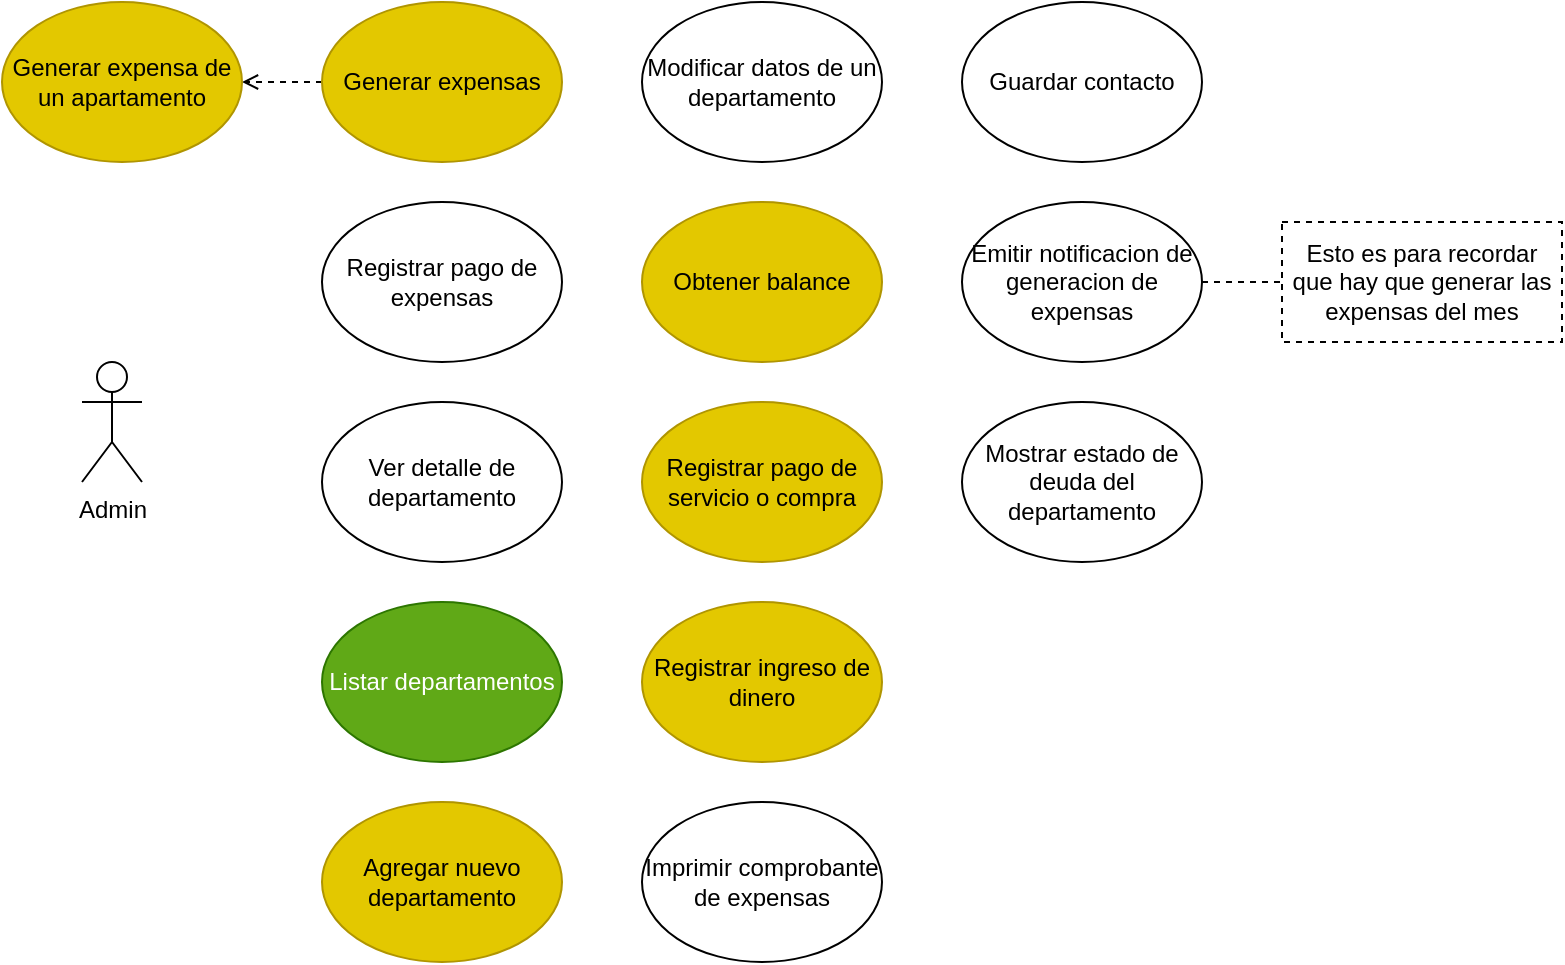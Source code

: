 <mxfile>
    <diagram id="NXZYRI2cLS-5SG9tABwp" name="Page-1">
        <mxGraphModel dx="486" dy="495" grid="1" gridSize="10" guides="1" tooltips="1" connect="1" arrows="1" fold="1" page="1" pageScale="1" pageWidth="827" pageHeight="1169" math="0" shadow="0">
            <root>
                <mxCell id="0"/>
                <mxCell id="1" parent="0"/>
                <mxCell id="2" value="Admin" style="shape=umlActor;verticalLabelPosition=bottom;verticalAlign=top;html=1;outlineConnect=0;" parent="1" vertex="1">
                    <mxGeometry x="40" y="220" width="30" height="60" as="geometry"/>
                </mxCell>
                <mxCell id="14" style="edgeStyle=none;html=1;dashed=1;entryX=1;entryY=0.5;entryDx=0;entryDy=0;endArrow=open;endFill=0;" parent="1" source="3" target="15" edge="1">
                    <mxGeometry relative="1" as="geometry">
                        <mxPoint x="100" y="80" as="targetPoint"/>
                    </mxGeometry>
                </mxCell>
                <mxCell id="3" value="Generar expensas" style="ellipse;whiteSpace=wrap;html=1;fillColor=#e3c800;fontColor=#000000;strokeColor=#B09500;" parent="1" vertex="1">
                    <mxGeometry x="160" y="40" width="120" height="80" as="geometry"/>
                </mxCell>
                <mxCell id="4" value="Registrar pago de expensas" style="ellipse;whiteSpace=wrap;html=1;" parent="1" vertex="1">
                    <mxGeometry x="160" y="140" width="120" height="80" as="geometry"/>
                </mxCell>
                <mxCell id="5" value="Ver detalle de departamento" style="ellipse;whiteSpace=wrap;html=1;" parent="1" vertex="1">
                    <mxGeometry x="160" y="240" width="120" height="80" as="geometry"/>
                </mxCell>
                <mxCell id="6" value="Listar departamentos" style="ellipse;whiteSpace=wrap;html=1;fillColor=#60a917;fontColor=#ffffff;strokeColor=#2D7600;" parent="1" vertex="1">
                    <mxGeometry x="160" y="340" width="120" height="80" as="geometry"/>
                </mxCell>
                <mxCell id="7" value="Agregar nuevo departamento" style="ellipse;whiteSpace=wrap;html=1;fillColor=#e3c800;fontColor=#000000;strokeColor=#B09500;" parent="1" vertex="1">
                    <mxGeometry x="160" y="440" width="120" height="80" as="geometry"/>
                </mxCell>
                <mxCell id="8" value="Modificar datos de un departamento" style="ellipse;whiteSpace=wrap;html=1;" parent="1" vertex="1">
                    <mxGeometry x="320" y="40" width="120" height="80" as="geometry"/>
                </mxCell>
                <mxCell id="9" value="Obtener balance" style="ellipse;whiteSpace=wrap;html=1;fillColor=#e3c800;fontColor=#000000;strokeColor=#B09500;" parent="1" vertex="1">
                    <mxGeometry x="320" y="140" width="120" height="80" as="geometry"/>
                </mxCell>
                <mxCell id="10" value="Registrar pago de servicio o compra" style="ellipse;whiteSpace=wrap;html=1;fillColor=#e3c800;fontColor=#000000;strokeColor=#B09500;" parent="1" vertex="1">
                    <mxGeometry x="320" y="240" width="120" height="80" as="geometry"/>
                </mxCell>
                <mxCell id="11" value="Registrar ingreso de dinero" style="ellipse;whiteSpace=wrap;html=1;fillColor=#e3c800;fontColor=#000000;strokeColor=#B09500;" parent="1" vertex="1">
                    <mxGeometry x="320" y="340" width="120" height="80" as="geometry"/>
                </mxCell>
                <mxCell id="12" value="Imprimir comprobante de expensas" style="ellipse;whiteSpace=wrap;html=1;" parent="1" vertex="1">
                    <mxGeometry x="320" y="440" width="120" height="80" as="geometry"/>
                </mxCell>
                <mxCell id="13" value="Guardar contacto" style="ellipse;whiteSpace=wrap;html=1;" parent="1" vertex="1">
                    <mxGeometry x="480" y="40" width="120" height="80" as="geometry"/>
                </mxCell>
                <mxCell id="15" value="Generar expensa de un apartamento" style="ellipse;whiteSpace=wrap;html=1;fillColor=#e3c800;fontColor=#000000;strokeColor=#B09500;" parent="1" vertex="1">
                    <mxGeometry y="40" width="120" height="80" as="geometry"/>
                </mxCell>
                <mxCell id="18" style="edgeStyle=none;html=1;entryX=0;entryY=0.5;entryDx=0;entryDy=0;dashed=1;strokeColor=none;" parent="1" source="16" target="17" edge="1">
                    <mxGeometry relative="1" as="geometry"/>
                </mxCell>
                <mxCell id="19" style="edgeStyle=none;html=1;entryX=0;entryY=0.5;entryDx=0;entryDy=0;dashed=1;endArrow=none;endFill=0;" parent="1" source="16" target="17" edge="1">
                    <mxGeometry relative="1" as="geometry"/>
                </mxCell>
                <mxCell id="16" value="Emitir notificacion de generacion de expensas" style="ellipse;whiteSpace=wrap;html=1;" parent="1" vertex="1">
                    <mxGeometry x="480" y="140" width="120" height="80" as="geometry"/>
                </mxCell>
                <mxCell id="17" value="Esto es para recordar que hay que generar las expensas del mes" style="rounded=0;whiteSpace=wrap;html=1;dashed=1;" parent="1" vertex="1">
                    <mxGeometry x="640" y="150" width="140" height="60" as="geometry"/>
                </mxCell>
                <mxCell id="20" value="Mostrar estado de deuda del departamento" style="ellipse;whiteSpace=wrap;html=1;" parent="1" vertex="1">
                    <mxGeometry x="480" y="240" width="120" height="80" as="geometry"/>
                </mxCell>
            </root>
        </mxGraphModel>
    </diagram>
</mxfile>